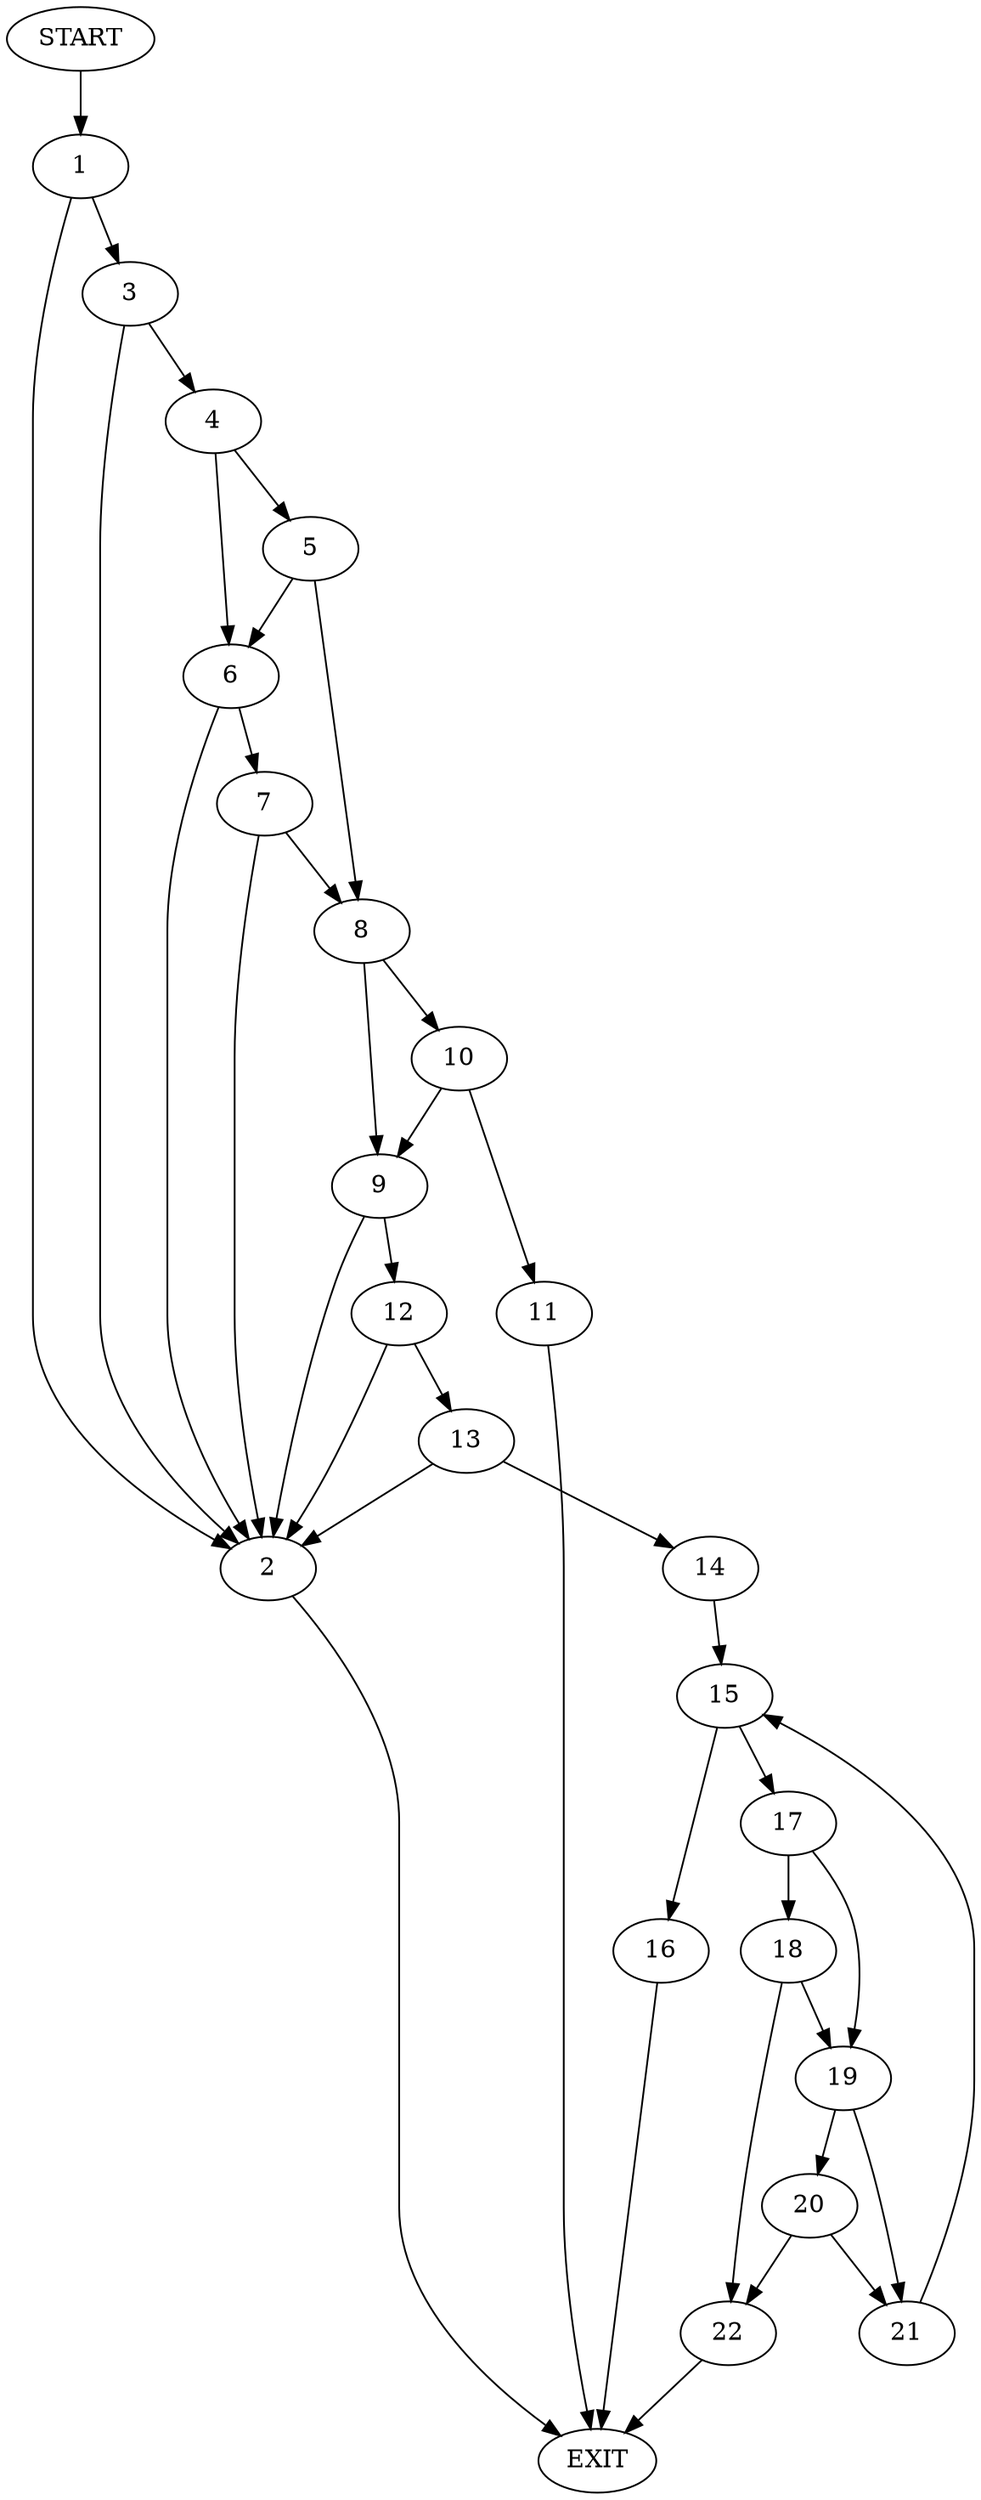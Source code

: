 digraph {
0 [label="START"]
23 [label="EXIT"]
0 -> 1
1 -> 2
1 -> 3
3 -> 2
3 -> 4
2 -> 23
4 -> 5
4 -> 6
6 -> 2
6 -> 7
5 -> 8
5 -> 6
8 -> 9
8 -> 10
7 -> 2
7 -> 8
10 -> 11
10 -> 9
9 -> 2
9 -> 12
11 -> 23
12 -> 2
12 -> 13
13 -> 14
13 -> 2
14 -> 15
15 -> 16
15 -> 17
16 -> 23
17 -> 18
17 -> 19
19 -> 20
19 -> 21
18 -> 19
18 -> 22
22 -> 23
20 -> 21
20 -> 22
21 -> 15
}

